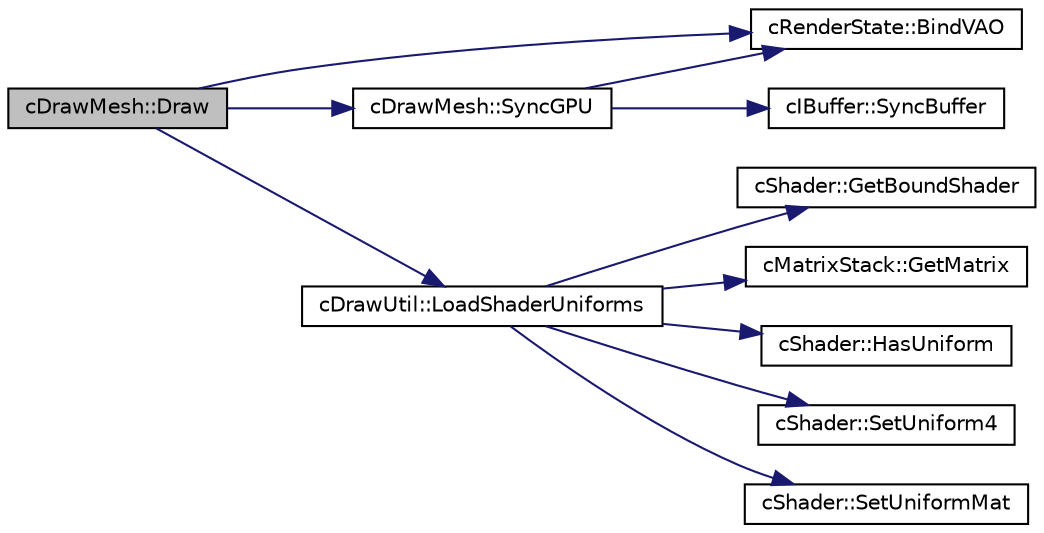 digraph "cDrawMesh::Draw"
{
 // LATEX_PDF_SIZE
  edge [fontname="Helvetica",fontsize="10",labelfontname="Helvetica",labelfontsize="10"];
  node [fontname="Helvetica",fontsize="10",shape=record];
  rankdir="LR";
  Node1 [label="cDrawMesh::Draw",height=0.2,width=0.4,color="black", fillcolor="grey75", style="filled", fontcolor="black",tooltip=" "];
  Node1 -> Node2 [color="midnightblue",fontsize="10",style="solid",fontname="Helvetica"];
  Node2 [label="cRenderState::BindVAO",height=0.2,width=0.4,color="black", fillcolor="white", style="filled",URL="$classc_render_state.html#a2af7db448b611a9fc6509451302a30cf",tooltip=" "];
  Node1 -> Node3 [color="midnightblue",fontsize="10",style="solid",fontname="Helvetica"];
  Node3 [label="cDrawUtil::LoadShaderUniforms",height=0.2,width=0.4,color="black", fillcolor="white", style="filled",URL="$classc_draw_util.html#ad5d4426912f1e4d6fc39ff0d7ebb5aae",tooltip=" "];
  Node3 -> Node4 [color="midnightblue",fontsize="10",style="solid",fontname="Helvetica"];
  Node4 [label="cShader::GetBoundShader",height=0.2,width=0.4,color="black", fillcolor="white", style="filled",URL="$classc_shader.html#a08946666b08ca461bedcc6468ec60630",tooltip=" "];
  Node3 -> Node5 [color="midnightblue",fontsize="10",style="solid",fontname="Helvetica"];
  Node5 [label="cMatrixStack::GetMatrix",height=0.2,width=0.4,color="black", fillcolor="white", style="filled",URL="$classc_matrix_stack.html#a849ce306d28334a18ac02d6376e93a76",tooltip=" "];
  Node3 -> Node6 [color="midnightblue",fontsize="10",style="solid",fontname="Helvetica"];
  Node6 [label="cShader::HasUniform",height=0.2,width=0.4,color="black", fillcolor="white", style="filled",URL="$classc_shader.html#a9112b85208c810b7a83ccf804044ea35",tooltip=" "];
  Node3 -> Node7 [color="midnightblue",fontsize="10",style="solid",fontname="Helvetica"];
  Node7 [label="cShader::SetUniform4",height=0.2,width=0.4,color="black", fillcolor="white", style="filled",URL="$classc_shader.html#a5cda63638de8e93b4c22853e6a73eebc",tooltip=" "];
  Node3 -> Node8 [color="midnightblue",fontsize="10",style="solid",fontname="Helvetica"];
  Node8 [label="cShader::SetUniformMat",height=0.2,width=0.4,color="black", fillcolor="white", style="filled",URL="$classc_shader.html#ae863032ad21e9bc1a7d4e5662c74a304",tooltip=" "];
  Node1 -> Node9 [color="midnightblue",fontsize="10",style="solid",fontname="Helvetica"];
  Node9 [label="cDrawMesh::SyncGPU",height=0.2,width=0.4,color="black", fillcolor="white", style="filled",URL="$classc_draw_mesh.html#a6954899d0c7dba38a2cc2c5b0f14d759",tooltip=" "];
  Node9 -> Node2 [color="midnightblue",fontsize="10",style="solid",fontname="Helvetica"];
  Node9 -> Node10 [color="midnightblue",fontsize="10",style="solid",fontname="Helvetica"];
  Node10 [label="cIBuffer::SyncBuffer",height=0.2,width=0.4,color="black", fillcolor="white", style="filled",URL="$classc_i_buffer.html#a6e59791e98561c9a893b1a7f0d37f6f9",tooltip=" "];
}
